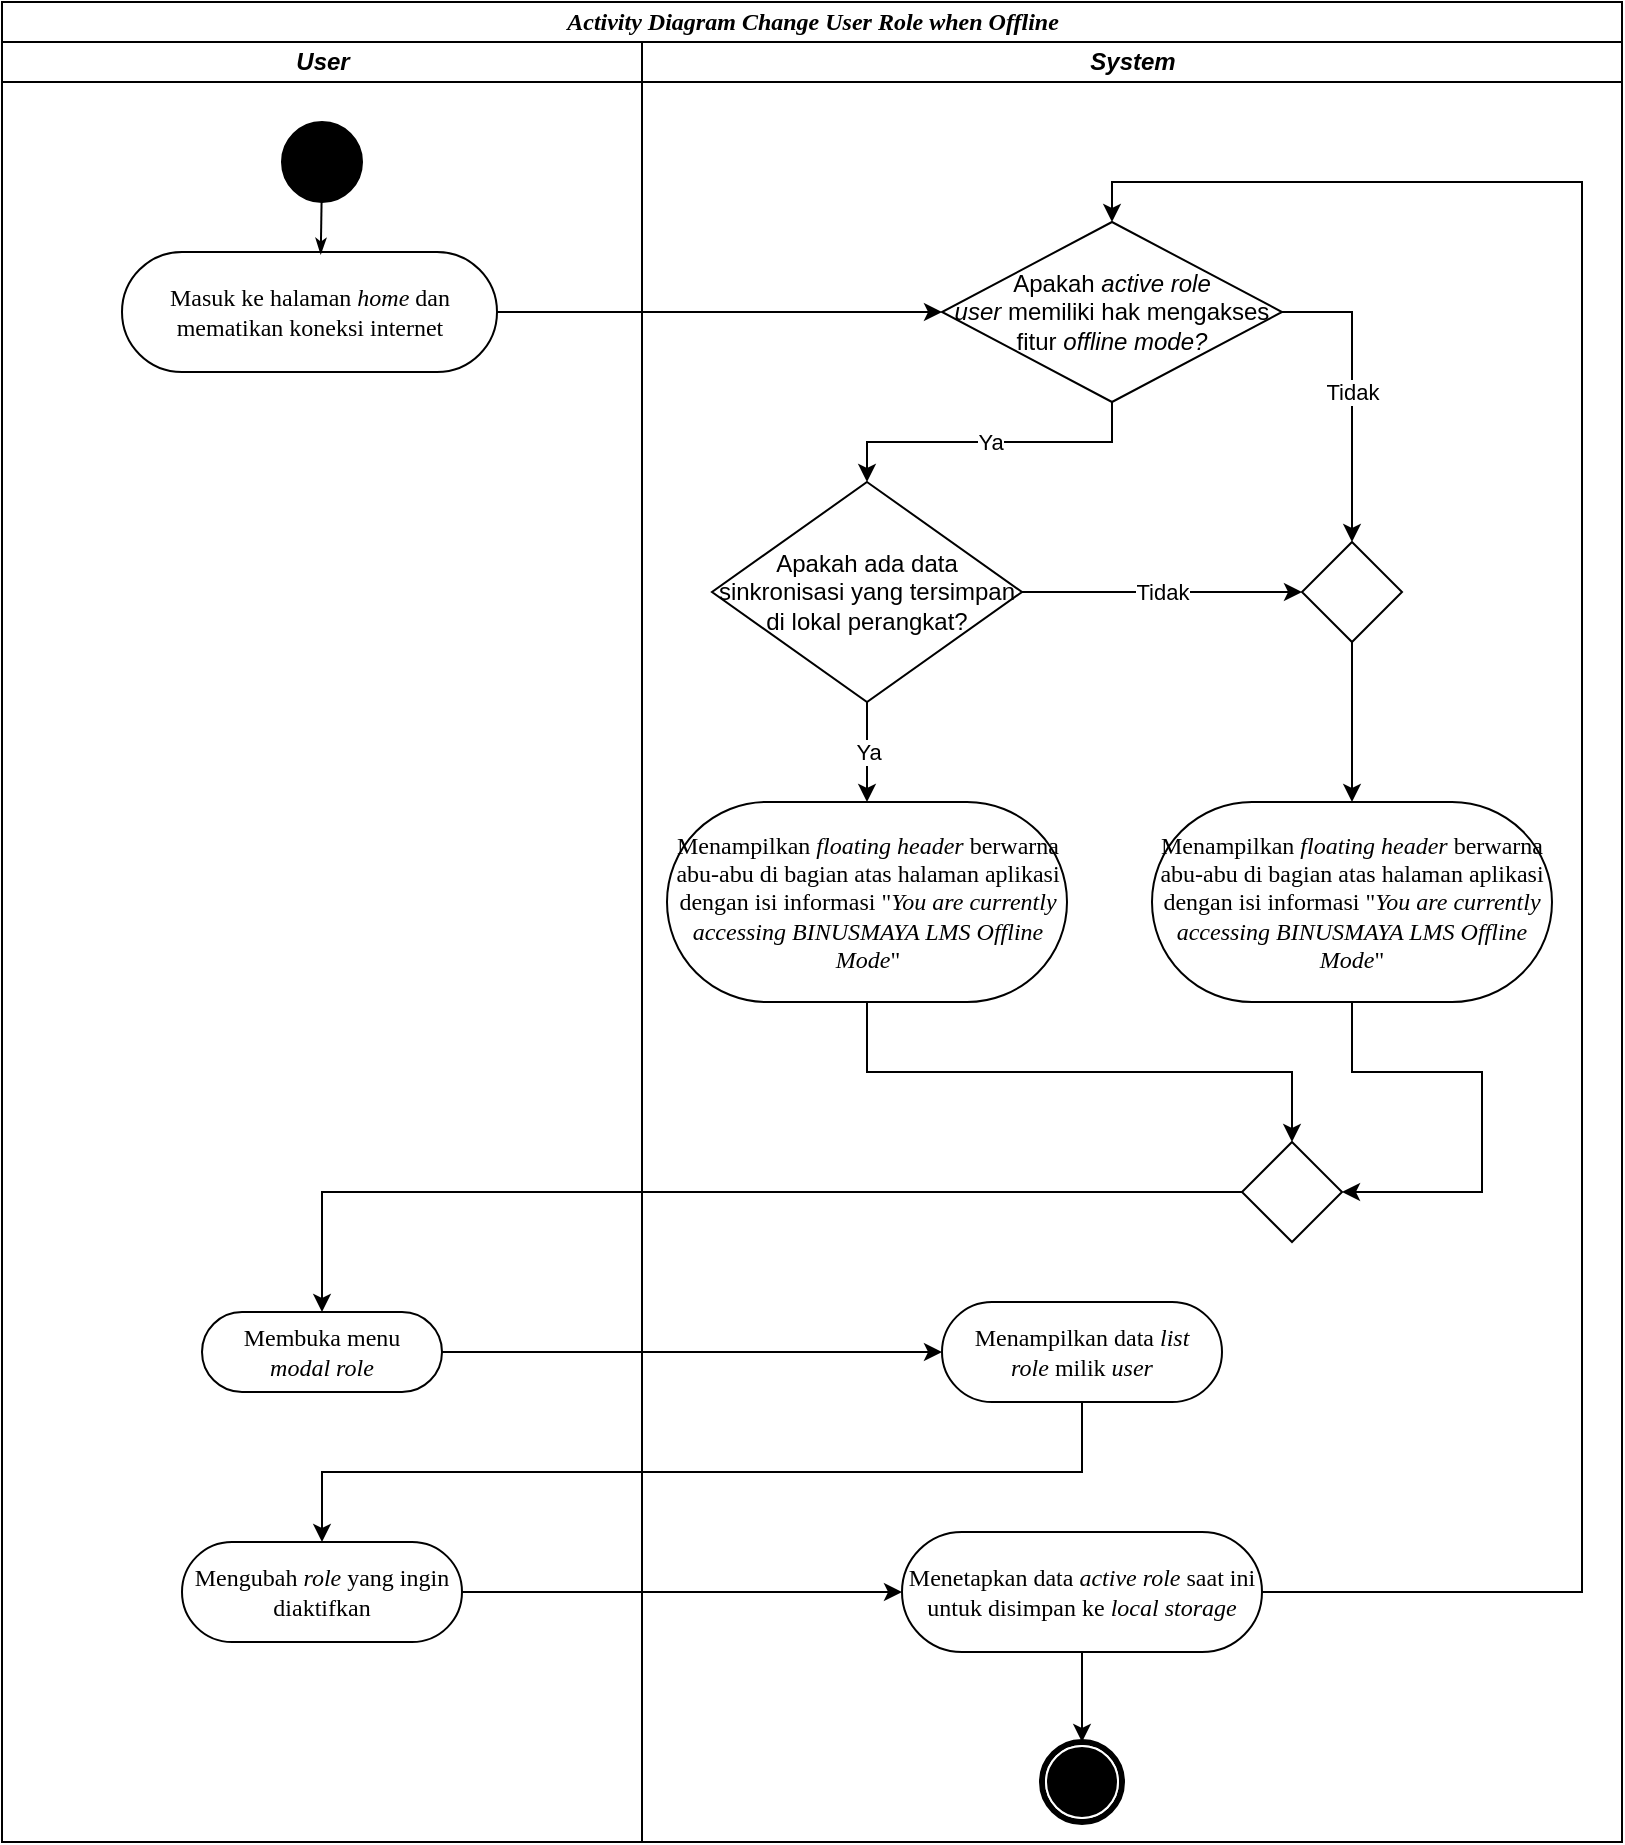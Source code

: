 <mxfile version="20.8.3" type="github">
  <diagram name="Page-1" id="0783ab3e-0a74-02c8-0abd-f7b4e66b4bec">
    <mxGraphModel dx="2333" dy="1291" grid="1" gridSize="10" guides="1" tooltips="1" connect="1" arrows="1" fold="1" page="1" pageScale="1" pageWidth="850" pageHeight="1100" background="none" math="0" shadow="0">
      <root>
        <mxCell id="0" />
        <mxCell id="1" parent="0" />
        <mxCell id="1c1d494c118603dd-1" value="&lt;i&gt;Activity Diagram&lt;/i&gt;&amp;nbsp;&lt;i&gt;Change User Role when Offline&lt;/i&gt;" style="swimlane;html=1;childLayout=stackLayout;startSize=20;rounded=0;shadow=0;comic=0;labelBackgroundColor=none;strokeWidth=1;fontFamily=Verdana;fontSize=12;align=center;" parent="1" vertex="1">
          <mxGeometry x="465" y="60" width="810" height="920" as="geometry" />
        </mxCell>
        <mxCell id="9redM43dmEc5Fs1zs8RA-5" style="rounded=0;orthogonalLoop=1;jettySize=auto;html=1;exitX=1;exitY=0.5;exitDx=0;exitDy=0;" parent="1c1d494c118603dd-1" source="60571a20871a0731-8" target="9redM43dmEc5Fs1zs8RA-4" edge="1">
          <mxGeometry relative="1" as="geometry" />
        </mxCell>
        <mxCell id="1c1d494c118603dd-2" value="&lt;i&gt;User&lt;/i&gt;" style="swimlane;html=1;startSize=20;" parent="1c1d494c118603dd-1" vertex="1">
          <mxGeometry y="20" width="320" height="900" as="geometry">
            <mxRectangle y="20" width="40" height="970" as="alternateBounds" />
          </mxGeometry>
        </mxCell>
        <mxCell id="60571a20871a0731-4" value="" style="ellipse;whiteSpace=wrap;html=1;rounded=0;shadow=0;comic=0;labelBackgroundColor=none;strokeWidth=1;fillColor=#000000;fontFamily=Verdana;fontSize=12;align=center;" parent="1c1d494c118603dd-2" vertex="1">
          <mxGeometry x="140" y="40" width="40" height="40" as="geometry" />
        </mxCell>
        <mxCell id="60571a20871a0731-8" value="Masuk ke halaman &lt;i&gt;home &lt;/i&gt;dan mematikan koneksi internet" style="rounded=1;whiteSpace=wrap;html=1;shadow=0;comic=0;labelBackgroundColor=none;strokeWidth=1;fontFamily=Verdana;fontSize=12;align=center;arcSize=50;" parent="1c1d494c118603dd-2" vertex="1">
          <mxGeometry x="60" y="105" width="187.5" height="60" as="geometry" />
        </mxCell>
        <mxCell id="1c1d494c118603dd-27" style="rounded=0;html=1;labelBackgroundColor=none;startArrow=none;startFill=0;startSize=5;endArrow=classicThin;endFill=1;endSize=5;jettySize=auto;orthogonalLoop=1;strokeWidth=1;fontFamily=Verdana;fontSize=12;entryX=0.53;entryY=0.018;entryDx=0;entryDy=0;entryPerimeter=0;" parent="1c1d494c118603dd-2" source="60571a20871a0731-4" target="60571a20871a0731-8" edge="1">
          <mxGeometry relative="1" as="geometry">
            <mxPoint x="160" y="100" as="targetPoint" />
          </mxGeometry>
        </mxCell>
        <mxCell id="hw4aEWjpAXFNO5XK_DsB-16" value="Membuka menu &lt;i&gt;modal&lt;/i&gt;&amp;nbsp;&lt;i&gt;role&lt;/i&gt;" style="rounded=1;whiteSpace=wrap;html=1;shadow=0;comic=0;labelBackgroundColor=none;strokeWidth=1;fontFamily=Verdana;fontSize=12;align=center;arcSize=50;" vertex="1" parent="1c1d494c118603dd-2">
          <mxGeometry x="100" y="635" width="120" height="40" as="geometry" />
        </mxCell>
        <mxCell id="hw4aEWjpAXFNO5XK_DsB-20" value="Mengubah &lt;i&gt;role &lt;/i&gt;yang ingin diaktifkan" style="rounded=1;whiteSpace=wrap;html=1;shadow=0;comic=0;labelBackgroundColor=none;strokeWidth=1;fontFamily=Verdana;fontSize=12;align=center;arcSize=50;" vertex="1" parent="1c1d494c118603dd-2">
          <mxGeometry x="90" y="750" width="140" height="50" as="geometry" />
        </mxCell>
        <mxCell id="hw4aEWjpAXFNO5XK_DsB-17" style="edgeStyle=orthogonalEdgeStyle;rounded=0;orthogonalLoop=1;jettySize=auto;html=1;exitX=0;exitY=0.5;exitDx=0;exitDy=0;entryX=0.5;entryY=0;entryDx=0;entryDy=0;" edge="1" parent="1c1d494c118603dd-1" source="hw4aEWjpAXFNO5XK_DsB-13" target="hw4aEWjpAXFNO5XK_DsB-16">
          <mxGeometry relative="1" as="geometry" />
        </mxCell>
        <mxCell id="hw4aEWjpAXFNO5XK_DsB-19" style="edgeStyle=orthogonalEdgeStyle;rounded=0;orthogonalLoop=1;jettySize=auto;html=1;exitX=1;exitY=0.5;exitDx=0;exitDy=0;entryX=0;entryY=0.5;entryDx=0;entryDy=0;" edge="1" parent="1c1d494c118603dd-1" source="hw4aEWjpAXFNO5XK_DsB-16" target="hw4aEWjpAXFNO5XK_DsB-18">
          <mxGeometry relative="1" as="geometry" />
        </mxCell>
        <mxCell id="hw4aEWjpAXFNO5XK_DsB-21" style="edgeStyle=orthogonalEdgeStyle;rounded=0;orthogonalLoop=1;jettySize=auto;html=1;exitX=0.5;exitY=1;exitDx=0;exitDy=0;" edge="1" parent="1c1d494c118603dd-1" source="hw4aEWjpAXFNO5XK_DsB-18" target="hw4aEWjpAXFNO5XK_DsB-20">
          <mxGeometry relative="1" as="geometry" />
        </mxCell>
        <mxCell id="hw4aEWjpAXFNO5XK_DsB-23" style="edgeStyle=orthogonalEdgeStyle;rounded=0;orthogonalLoop=1;jettySize=auto;html=1;exitX=1;exitY=0.5;exitDx=0;exitDy=0;entryX=0;entryY=0.5;entryDx=0;entryDy=0;" edge="1" parent="1c1d494c118603dd-1" source="hw4aEWjpAXFNO5XK_DsB-20" target="hw4aEWjpAXFNO5XK_DsB-22">
          <mxGeometry relative="1" as="geometry" />
        </mxCell>
        <mxCell id="1c1d494c118603dd-4" value="&lt;i&gt;System&lt;/i&gt;" style="swimlane;html=1;startSize=20;" parent="1c1d494c118603dd-1" vertex="1">
          <mxGeometry x="320" y="20" width="490" height="900" as="geometry" />
        </mxCell>
        <mxCell id="60571a20871a0731-5" value="" style="shape=mxgraph.bpmn.shape;html=1;verticalLabelPosition=bottom;labelBackgroundColor=#ffffff;verticalAlign=top;perimeter=ellipsePerimeter;outline=end;symbol=terminate;rounded=0;shadow=0;comic=0;strokeWidth=1;fontFamily=Verdana;fontSize=12;align=center;" parent="1c1d494c118603dd-4" vertex="1">
          <mxGeometry x="200" y="850" width="40" height="40" as="geometry" />
        </mxCell>
        <mxCell id="9redM43dmEc5Fs1zs8RA-4" value="Apakah &lt;i&gt;active role user&lt;/i&gt;&amp;nbsp;memiliki hak mengakses fitur &lt;i&gt;offline mode?&lt;/i&gt;" style="rhombus;whiteSpace=wrap;html=1;" parent="1c1d494c118603dd-4" vertex="1">
          <mxGeometry x="150" y="90" width="170" height="90" as="geometry" />
        </mxCell>
        <mxCell id="9redM43dmEc5Fs1zs8RA-16" value="" style="endArrow=classic;html=1;rounded=0;exitX=0.5;exitY=1;exitDx=0;exitDy=0;entryX=0.5;entryY=0;entryDx=0;entryDy=0;edgeStyle=orthogonalEdgeStyle;" parent="1c1d494c118603dd-4" source="9redM43dmEc5Fs1zs8RA-4" target="hw4aEWjpAXFNO5XK_DsB-1" edge="1">
          <mxGeometry relative="1" as="geometry">
            <mxPoint x="70" y="250" as="sourcePoint" />
            <mxPoint x="149.37" y="210" as="targetPoint" />
          </mxGeometry>
        </mxCell>
        <mxCell id="9redM43dmEc5Fs1zs8RA-17" value="Ya" style="edgeLabel;resizable=0;html=1;align=center;verticalAlign=middle;" parent="9redM43dmEc5Fs1zs8RA-16" connectable="0" vertex="1">
          <mxGeometry relative="1" as="geometry" />
        </mxCell>
        <mxCell id="9redM43dmEc5Fs1zs8RA-18" value="" style="endArrow=classic;html=1;rounded=0;exitX=1;exitY=0.5;exitDx=0;exitDy=0;edgeStyle=orthogonalEdgeStyle;entryX=0.5;entryY=0;entryDx=0;entryDy=0;" parent="1c1d494c118603dd-4" source="9redM43dmEc5Fs1zs8RA-4" target="hw4aEWjpAXFNO5XK_DsB-2" edge="1">
          <mxGeometry relative="1" as="geometry">
            <mxPoint x="180" y="190" as="sourcePoint" />
            <mxPoint x="360" y="200" as="targetPoint" />
            <Array as="points">
              <mxPoint x="355" y="135" />
            </Array>
          </mxGeometry>
        </mxCell>
        <mxCell id="9redM43dmEc5Fs1zs8RA-19" value="Tidak" style="edgeLabel;resizable=0;html=1;align=center;verticalAlign=middle;" parent="9redM43dmEc5Fs1zs8RA-18" connectable="0" vertex="1">
          <mxGeometry relative="1" as="geometry" />
        </mxCell>
        <mxCell id="hw4aEWjpAXFNO5XK_DsB-1" value="Apakah ada data sinkronisasi yang tersimpan di lokal perangkat?" style="rhombus;whiteSpace=wrap;html=1;" vertex="1" parent="1c1d494c118603dd-4">
          <mxGeometry x="35" y="220" width="155" height="110" as="geometry" />
        </mxCell>
        <mxCell id="hw4aEWjpAXFNO5XK_DsB-12" style="edgeStyle=orthogonalEdgeStyle;rounded=0;orthogonalLoop=1;jettySize=auto;html=1;exitX=0.5;exitY=1;exitDx=0;exitDy=0;entryX=0.5;entryY=0;entryDx=0;entryDy=0;" edge="1" parent="1c1d494c118603dd-4" source="hw4aEWjpAXFNO5XK_DsB-2" target="hw4aEWjpAXFNO5XK_DsB-8">
          <mxGeometry relative="1" as="geometry" />
        </mxCell>
        <mxCell id="hw4aEWjpAXFNO5XK_DsB-2" value="" style="rhombus;whiteSpace=wrap;html=1;" vertex="1" parent="1c1d494c118603dd-4">
          <mxGeometry x="330" y="250" width="50" height="50" as="geometry" />
        </mxCell>
        <mxCell id="hw4aEWjpAXFNO5XK_DsB-5" value="" style="endArrow=classic;html=1;rounded=0;exitX=1;exitY=0.5;exitDx=0;exitDy=0;edgeStyle=orthogonalEdgeStyle;entryX=0;entryY=0.5;entryDx=0;entryDy=0;" edge="1" parent="1c1d494c118603dd-4" source="hw4aEWjpAXFNO5XK_DsB-1" target="hw4aEWjpAXFNO5XK_DsB-2">
          <mxGeometry relative="1" as="geometry">
            <mxPoint x="170" y="280" as="sourcePoint" />
            <mxPoint x="245" y="400" as="targetPoint" />
            <Array as="points" />
          </mxGeometry>
        </mxCell>
        <mxCell id="hw4aEWjpAXFNO5XK_DsB-6" value="Tidak" style="edgeLabel;resizable=0;html=1;align=center;verticalAlign=middle;" connectable="0" vertex="1" parent="hw4aEWjpAXFNO5XK_DsB-5">
          <mxGeometry relative="1" as="geometry" />
        </mxCell>
        <mxCell id="hw4aEWjpAXFNO5XK_DsB-15" style="edgeStyle=orthogonalEdgeStyle;rounded=0;orthogonalLoop=1;jettySize=auto;html=1;exitX=0.5;exitY=1;exitDx=0;exitDy=0;entryX=0.5;entryY=0;entryDx=0;entryDy=0;" edge="1" parent="1c1d494c118603dd-4" source="hw4aEWjpAXFNO5XK_DsB-7" target="hw4aEWjpAXFNO5XK_DsB-13">
          <mxGeometry relative="1" as="geometry" />
        </mxCell>
        <mxCell id="hw4aEWjpAXFNO5XK_DsB-7" value="Menampilkan &lt;i&gt;floating header &lt;/i&gt;berwarna abu-abu di bagian atas halaman aplikasi dengan isi informasi &quot;&lt;i&gt;You are currently accessing BINUSMAYA LMS Offline Mode&lt;/i&gt;&quot;" style="rounded=1;whiteSpace=wrap;html=1;shadow=0;comic=0;labelBackgroundColor=none;strokeWidth=1;fontFamily=Verdana;fontSize=12;align=center;arcSize=50;" vertex="1" parent="1c1d494c118603dd-4">
          <mxGeometry x="12.5" y="380" width="200" height="100" as="geometry" />
        </mxCell>
        <mxCell id="hw4aEWjpAXFNO5XK_DsB-14" style="edgeStyle=orthogonalEdgeStyle;rounded=0;orthogonalLoop=1;jettySize=auto;html=1;exitX=0.5;exitY=1;exitDx=0;exitDy=0;entryX=1;entryY=0.5;entryDx=0;entryDy=0;" edge="1" parent="1c1d494c118603dd-4" source="hw4aEWjpAXFNO5XK_DsB-8" target="hw4aEWjpAXFNO5XK_DsB-13">
          <mxGeometry relative="1" as="geometry">
            <Array as="points">
              <mxPoint x="355" y="515" />
              <mxPoint x="420" y="515" />
              <mxPoint x="420" y="575" />
            </Array>
          </mxGeometry>
        </mxCell>
        <mxCell id="hw4aEWjpAXFNO5XK_DsB-8" value="Menampilkan &lt;i&gt;floating header &lt;/i&gt;berwarna abu-abu di bagian atas halaman aplikasi dengan isi informasi &quot;&lt;i&gt;You are currently accessing BINUSMAYA LMS Offline Mode&lt;/i&gt;&quot;" style="rounded=1;whiteSpace=wrap;html=1;shadow=0;comic=0;labelBackgroundColor=none;strokeWidth=1;fontFamily=Verdana;fontSize=12;align=center;arcSize=50;" vertex="1" parent="1c1d494c118603dd-4">
          <mxGeometry x="255" y="380" width="200" height="100" as="geometry" />
        </mxCell>
        <mxCell id="hw4aEWjpAXFNO5XK_DsB-10" value="" style="endArrow=classic;html=1;rounded=0;exitX=0.5;exitY=1;exitDx=0;exitDy=0;entryX=0.5;entryY=0;entryDx=0;entryDy=0;edgeStyle=orthogonalEdgeStyle;" edge="1" parent="1c1d494c118603dd-4" source="hw4aEWjpAXFNO5XK_DsB-1" target="hw4aEWjpAXFNO5XK_DsB-7">
          <mxGeometry relative="1" as="geometry">
            <mxPoint x="205" y="190" as="sourcePoint" />
            <mxPoint x="122.5" y="230" as="targetPoint" />
          </mxGeometry>
        </mxCell>
        <mxCell id="hw4aEWjpAXFNO5XK_DsB-11" value="Ya" style="edgeLabel;resizable=0;html=1;align=center;verticalAlign=middle;" connectable="0" vertex="1" parent="hw4aEWjpAXFNO5XK_DsB-10">
          <mxGeometry relative="1" as="geometry" />
        </mxCell>
        <mxCell id="hw4aEWjpAXFNO5XK_DsB-13" value="" style="rhombus;whiteSpace=wrap;html=1;" vertex="1" parent="1c1d494c118603dd-4">
          <mxGeometry x="300" y="550" width="50" height="50" as="geometry" />
        </mxCell>
        <mxCell id="hw4aEWjpAXFNO5XK_DsB-18" value="Menampilkan data &lt;i&gt;list role&lt;/i&gt;&amp;nbsp;milik &lt;i&gt;user&lt;/i&gt;" style="rounded=1;whiteSpace=wrap;html=1;shadow=0;comic=0;labelBackgroundColor=none;strokeWidth=1;fontFamily=Verdana;fontSize=12;align=center;arcSize=50;" vertex="1" parent="1c1d494c118603dd-4">
          <mxGeometry x="150" y="630" width="140" height="50" as="geometry" />
        </mxCell>
        <mxCell id="hw4aEWjpAXFNO5XK_DsB-24" style="edgeStyle=orthogonalEdgeStyle;rounded=0;orthogonalLoop=1;jettySize=auto;html=1;exitX=0.5;exitY=1;exitDx=0;exitDy=0;entryX=0.5;entryY=0;entryDx=0;entryDy=0;" edge="1" parent="1c1d494c118603dd-4" source="hw4aEWjpAXFNO5XK_DsB-22" target="60571a20871a0731-5">
          <mxGeometry relative="1" as="geometry" />
        </mxCell>
        <mxCell id="hw4aEWjpAXFNO5XK_DsB-25" style="edgeStyle=orthogonalEdgeStyle;rounded=0;orthogonalLoop=1;jettySize=auto;html=1;exitX=1;exitY=0.5;exitDx=0;exitDy=0;entryX=0.5;entryY=0;entryDx=0;entryDy=0;" edge="1" parent="1c1d494c118603dd-4" source="hw4aEWjpAXFNO5XK_DsB-22" target="9redM43dmEc5Fs1zs8RA-4">
          <mxGeometry relative="1" as="geometry">
            <Array as="points">
              <mxPoint x="470" y="775" />
              <mxPoint x="470" y="70" />
              <mxPoint x="235" y="70" />
            </Array>
          </mxGeometry>
        </mxCell>
        <mxCell id="hw4aEWjpAXFNO5XK_DsB-22" value="Menetapkan data &lt;i&gt;active role&lt;/i&gt;&amp;nbsp;saat ini untuk disimpan ke &lt;i&gt;local storage&lt;/i&gt;" style="rounded=1;whiteSpace=wrap;html=1;shadow=0;comic=0;labelBackgroundColor=none;strokeWidth=1;fontFamily=Verdana;fontSize=12;align=center;arcSize=50;" vertex="1" parent="1c1d494c118603dd-4">
          <mxGeometry x="130" y="745" width="180" height="60" as="geometry" />
        </mxCell>
      </root>
    </mxGraphModel>
  </diagram>
</mxfile>
